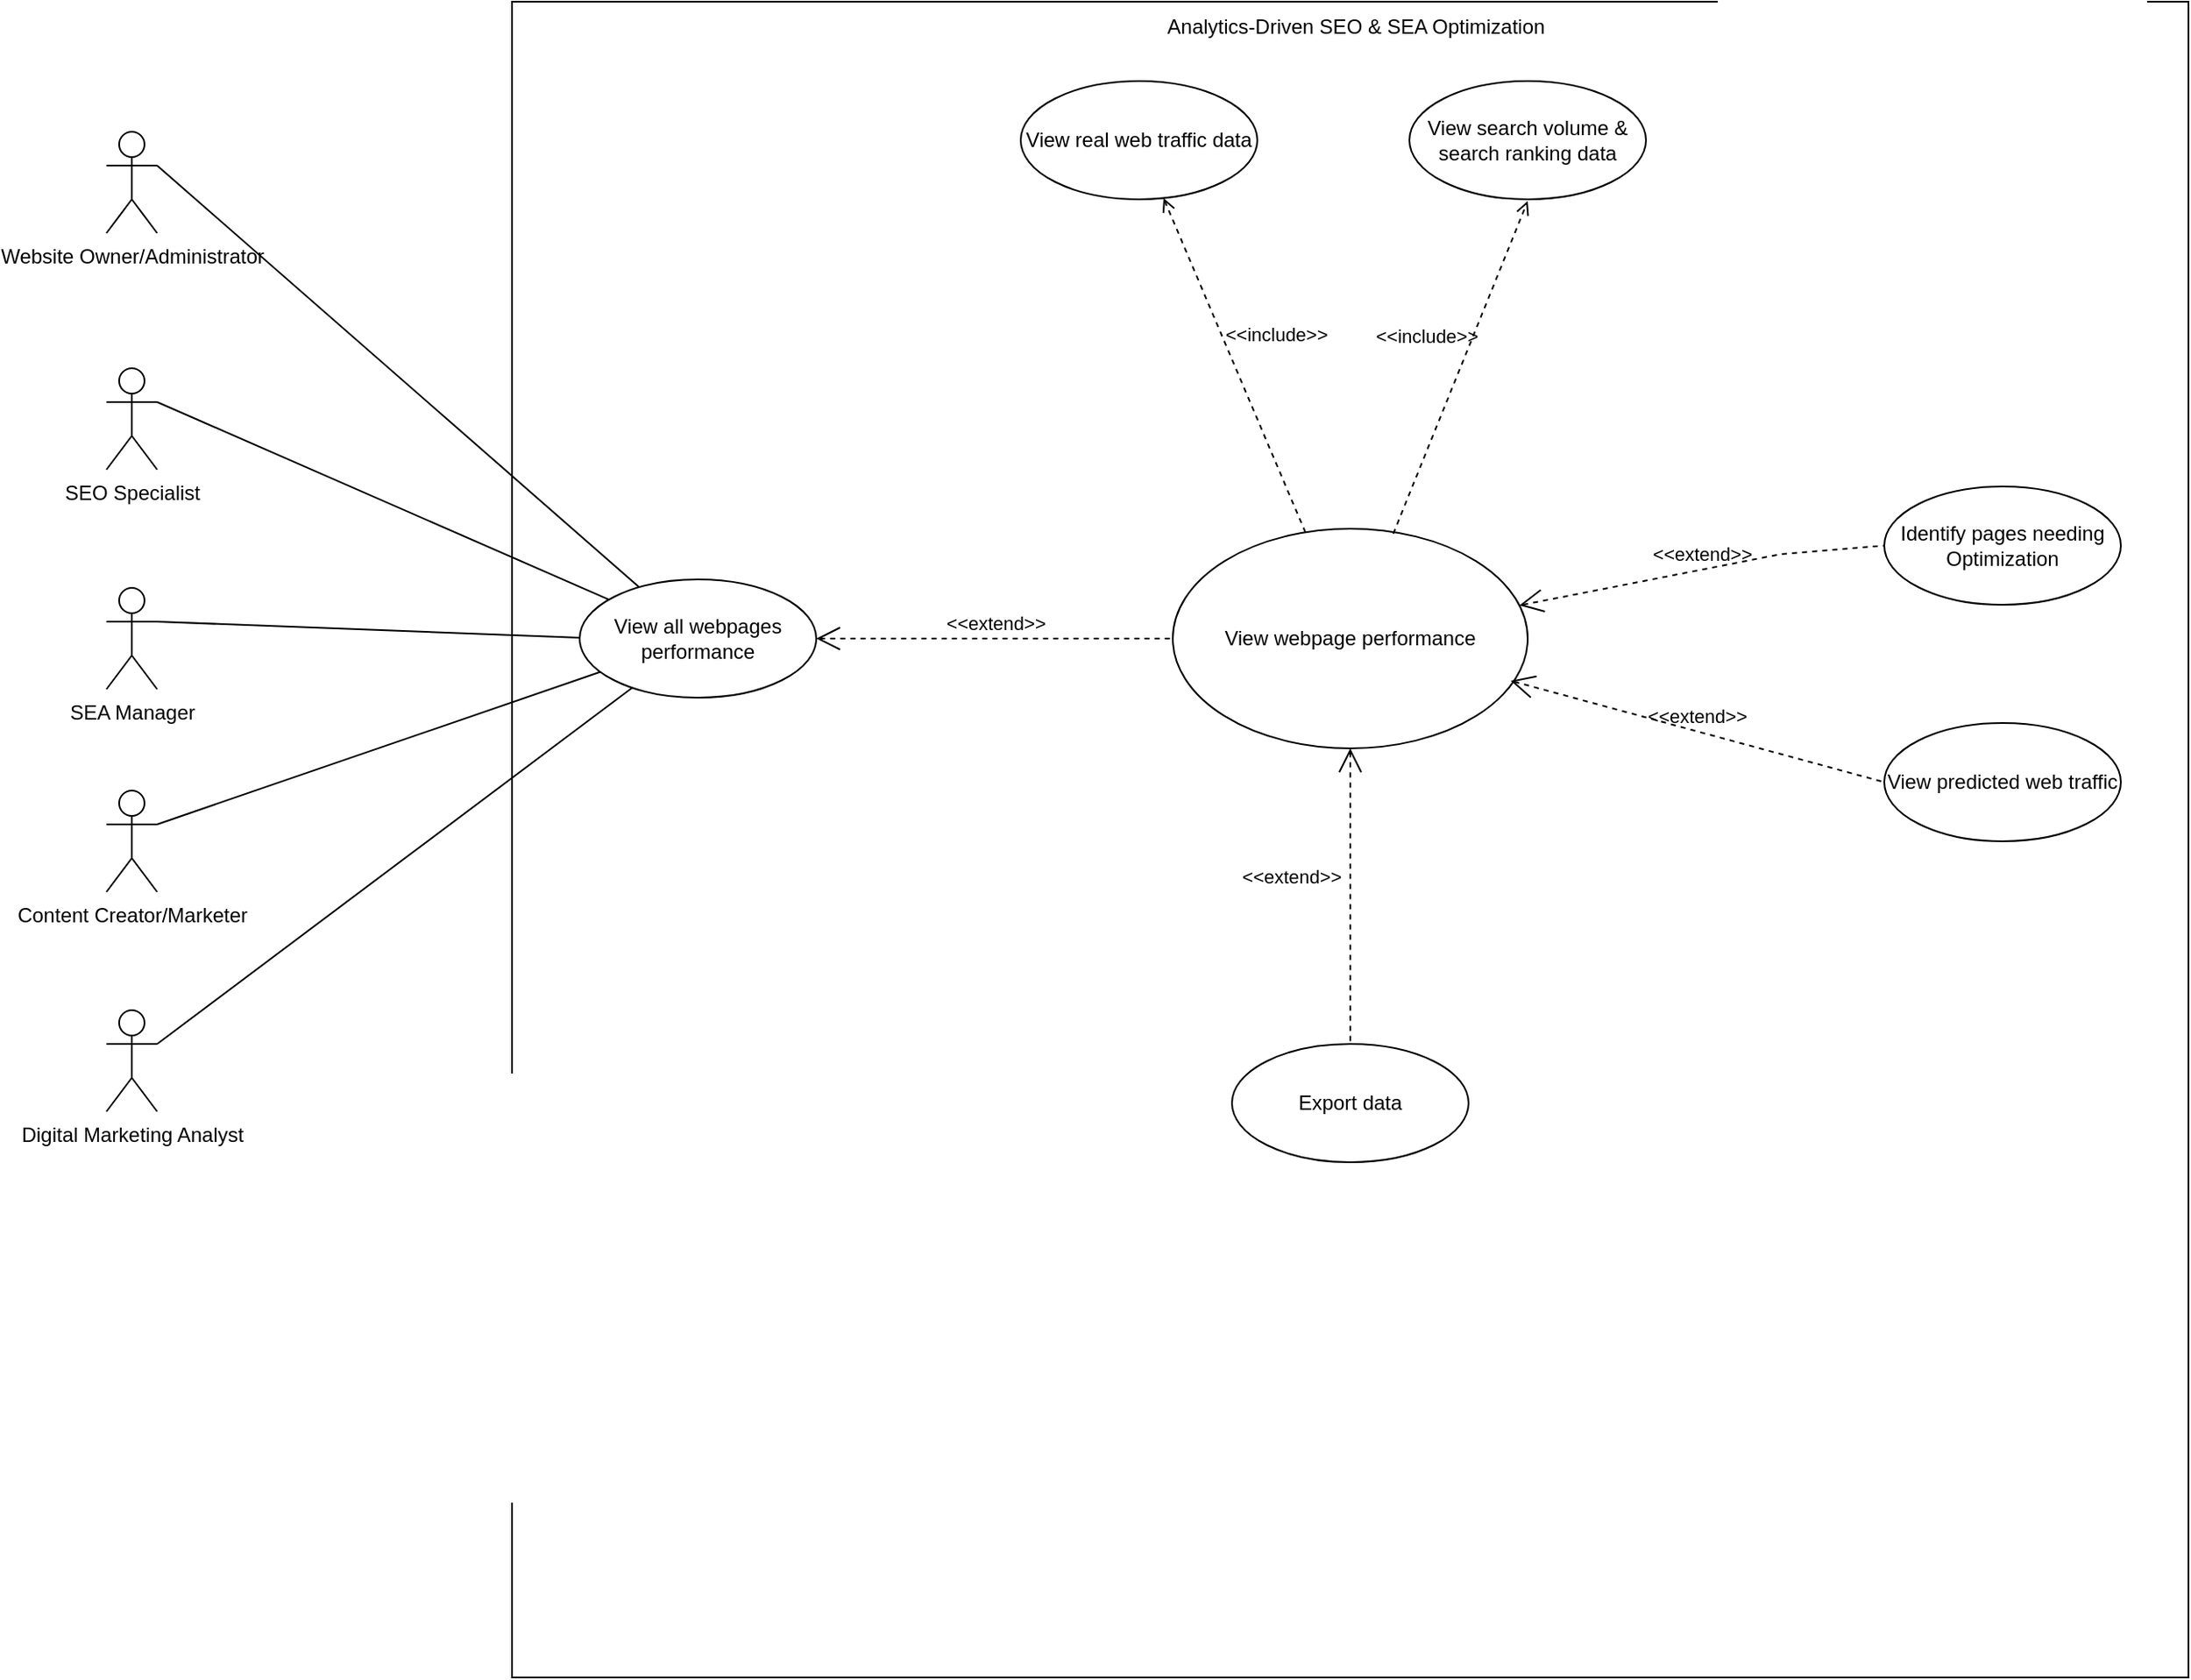 <mxfile version="24.0.4" type="device">
  <diagram name="Page-1" id="lv2rsMFJnrSux_ri7Pkg">
    <mxGraphModel dx="1674" dy="844" grid="1" gridSize="10" guides="1" tooltips="1" connect="1" arrows="1" fold="1" page="1" pageScale="1" pageWidth="827" pageHeight="1169" math="0" shadow="0">
      <root>
        <mxCell id="0" />
        <mxCell id="1" parent="0" />
        <mxCell id="sadCyE2UtUd-jNvtVL2--14" value="" style="whiteSpace=wrap;html=1;aspect=fixed;" vertex="1" parent="1">
          <mxGeometry x="380" y="38" width="992" height="992" as="geometry" />
        </mxCell>
        <mxCell id="sadCyE2UtUd-jNvtVL2--1" value="Website Owner/Administrator" style="shape=umlActor;verticalLabelPosition=bottom;verticalAlign=top;html=1;outlineConnect=0;" vertex="1" parent="1">
          <mxGeometry x="140" y="115" width="30" height="60" as="geometry" />
        </mxCell>
        <mxCell id="sadCyE2UtUd-jNvtVL2--2" value="SEO Specialist" style="shape=umlActor;verticalLabelPosition=bottom;verticalAlign=top;html=1;outlineConnect=0;" vertex="1" parent="1">
          <mxGeometry x="140" y="255" width="30" height="60" as="geometry" />
        </mxCell>
        <mxCell id="sadCyE2UtUd-jNvtVL2--6" value="SEA Manager" style="shape=umlActor;verticalLabelPosition=bottom;verticalAlign=top;html=1;outlineConnect=0;" vertex="1" parent="1">
          <mxGeometry x="140" y="385" width="30" height="60" as="geometry" />
        </mxCell>
        <mxCell id="sadCyE2UtUd-jNvtVL2--7" value="Content Creator/Marketer" style="shape=umlActor;verticalLabelPosition=bottom;verticalAlign=top;html=1;outlineConnect=0;" vertex="1" parent="1">
          <mxGeometry x="140" y="505" width="30" height="60" as="geometry" />
        </mxCell>
        <mxCell id="sadCyE2UtUd-jNvtVL2--8" value="Digital Marketing Analyst" style="shape=umlActor;verticalLabelPosition=bottom;verticalAlign=top;html=1;outlineConnect=0;" vertex="1" parent="1">
          <mxGeometry x="140" y="635" width="30" height="60" as="geometry" />
        </mxCell>
        <mxCell id="sadCyE2UtUd-jNvtVL2--19" value="View webpage performance" style="ellipse;whiteSpace=wrap;html=1;" vertex="1" parent="1">
          <mxGeometry x="771" y="350" width="210" height="130" as="geometry" />
        </mxCell>
        <mxCell id="sadCyE2UtUd-jNvtVL2--20" value="Identify pages needing Optimization" style="ellipse;whiteSpace=wrap;html=1;" vertex="1" parent="1">
          <mxGeometry x="1192" y="325" width="140" height="70" as="geometry" />
        </mxCell>
        <mxCell id="sadCyE2UtUd-jNvtVL2--23" value="View predicted web traffic" style="ellipse;whiteSpace=wrap;html=1;" vertex="1" parent="1">
          <mxGeometry x="1192" y="465" width="140" height="70" as="geometry" />
        </mxCell>
        <mxCell id="sadCyE2UtUd-jNvtVL2--24" value="Export data" style="ellipse;whiteSpace=wrap;html=1;" vertex="1" parent="1">
          <mxGeometry x="806" y="655" width="140" height="70" as="geometry" />
        </mxCell>
        <mxCell id="sadCyE2UtUd-jNvtVL2--26" value="View real web traffic data" style="ellipse;whiteSpace=wrap;html=1;" vertex="1" parent="1">
          <mxGeometry x="681" y="85" width="140" height="70" as="geometry" />
        </mxCell>
        <mxCell id="sadCyE2UtUd-jNvtVL2--28" value="&amp;lt;&amp;lt;extend&amp;gt;&amp;gt;" style="edgeStyle=none;html=1;startArrow=open;endArrow=none;startSize=12;verticalAlign=bottom;dashed=1;labelBackgroundColor=none;rounded=0;entryX=0;entryY=0.5;entryDx=0;entryDy=0;" edge="1" parent="1" source="sadCyE2UtUd-jNvtVL2--19" target="sadCyE2UtUd-jNvtVL2--20">
          <mxGeometry width="160" relative="1" as="geometry">
            <mxPoint x="691" y="-7" as="sourcePoint" />
            <mxPoint x="531" y="-7" as="targetPoint" />
            <Array as="points">
              <mxPoint x="1131" y="365" />
            </Array>
          </mxGeometry>
        </mxCell>
        <mxCell id="sadCyE2UtUd-jNvtVL2--29" value="&amp;lt;&amp;lt;include&amp;gt;&amp;gt;" style="edgeStyle=none;html=1;endArrow=open;verticalAlign=bottom;dashed=1;labelBackgroundColor=none;rounded=0;" edge="1" parent="1" source="sadCyE2UtUd-jNvtVL2--19" target="sadCyE2UtUd-jNvtVL2--26">
          <mxGeometry x="-0.014" y="-26" width="160" relative="1" as="geometry">
            <mxPoint x="701" y="3" as="sourcePoint" />
            <mxPoint x="861" y="3" as="targetPoint" />
            <mxPoint as="offset" />
          </mxGeometry>
        </mxCell>
        <mxCell id="sadCyE2UtUd-jNvtVL2--30" value="View search volume &amp;amp; search ranking data" style="ellipse;whiteSpace=wrap;html=1;" vertex="1" parent="1">
          <mxGeometry x="911" y="85" width="140" height="70" as="geometry" />
        </mxCell>
        <mxCell id="sadCyE2UtUd-jNvtVL2--31" value="&amp;lt;&amp;lt;include&amp;gt;&amp;gt;" style="edgeStyle=none;html=1;endArrow=open;verticalAlign=bottom;dashed=1;labelBackgroundColor=none;rounded=0;entryX=0.5;entryY=1;entryDx=0;entryDy=0;" edge="1" parent="1">
          <mxGeometry x="0.011" y="22" width="160" relative="1" as="geometry">
            <mxPoint x="901.466" y="352.941" as="sourcePoint" />
            <mxPoint x="981" y="156" as="targetPoint" />
            <mxPoint as="offset" />
          </mxGeometry>
        </mxCell>
        <mxCell id="sadCyE2UtUd-jNvtVL2--32" value="&amp;lt;&amp;lt;extend&amp;gt;&amp;gt;" style="edgeStyle=none;html=1;startArrow=open;endArrow=none;startSize=12;verticalAlign=bottom;dashed=1;labelBackgroundColor=none;rounded=0;exitX=0.5;exitY=1;exitDx=0;exitDy=0;" edge="1" parent="1" source="sadCyE2UtUd-jNvtVL2--19" target="sadCyE2UtUd-jNvtVL2--24">
          <mxGeometry x="-0.029" y="-35" width="160" relative="1" as="geometry">
            <mxPoint x="631" y="353" as="sourcePoint" />
            <mxPoint x="471" y="353" as="targetPoint" />
            <Array as="points" />
            <mxPoint as="offset" />
          </mxGeometry>
        </mxCell>
        <mxCell id="sadCyE2UtUd-jNvtVL2--33" value="&amp;lt;&amp;lt;extend&amp;gt;&amp;gt;" style="edgeStyle=none;html=1;startArrow=open;endArrow=none;startSize=12;verticalAlign=bottom;dashed=1;labelBackgroundColor=none;rounded=0;entryX=0;entryY=0.5;entryDx=0;entryDy=0;exitX=0.952;exitY=0.692;exitDx=0;exitDy=0;exitPerimeter=0;" edge="1" parent="1" source="sadCyE2UtUd-jNvtVL2--19" target="sadCyE2UtUd-jNvtVL2--23">
          <mxGeometry width="160" relative="1" as="geometry">
            <mxPoint x="951" y="460" as="sourcePoint" />
            <mxPoint x="521" y="463" as="targetPoint" />
            <Array as="points" />
          </mxGeometry>
        </mxCell>
        <mxCell id="sadCyE2UtUd-jNvtVL2--34" value="View all webpages performance" style="ellipse;whiteSpace=wrap;html=1;" vertex="1" parent="1">
          <mxGeometry x="420" y="380" width="140" height="70" as="geometry" />
        </mxCell>
        <mxCell id="sadCyE2UtUd-jNvtVL2--35" value="&amp;lt;&amp;lt;extend&amp;gt;&amp;gt;" style="edgeStyle=none;html=1;startArrow=open;endArrow=none;startSize=12;verticalAlign=bottom;dashed=1;labelBackgroundColor=none;rounded=0;exitX=1;exitY=0.5;exitDx=0;exitDy=0;" edge="1" parent="1" source="sadCyE2UtUd-jNvtVL2--34" target="sadCyE2UtUd-jNvtVL2--19">
          <mxGeometry width="160" relative="1" as="geometry">
            <mxPoint x="474" y="457.87" as="sourcePoint" />
            <mxPoint x="414" y="410.005" as="targetPoint" />
          </mxGeometry>
        </mxCell>
        <mxCell id="sadCyE2UtUd-jNvtVL2--38" value="" style="edgeStyle=none;html=1;endArrow=none;verticalAlign=bottom;rounded=0;exitX=1;exitY=0.333;exitDx=0;exitDy=0;exitPerimeter=0;" edge="1" parent="1" source="sadCyE2UtUd-jNvtVL2--2" target="sadCyE2UtUd-jNvtVL2--34">
          <mxGeometry width="160" relative="1" as="geometry">
            <mxPoint x="180" y="315" as="sourcePoint" />
            <mxPoint x="340" y="315" as="targetPoint" />
          </mxGeometry>
        </mxCell>
        <mxCell id="sadCyE2UtUd-jNvtVL2--39" value="" style="edgeStyle=none;html=1;endArrow=none;verticalAlign=bottom;rounded=0;exitX=1;exitY=0.333;exitDx=0;exitDy=0;exitPerimeter=0;" edge="1" parent="1" source="sadCyE2UtUd-jNvtVL2--1" target="sadCyE2UtUd-jNvtVL2--34">
          <mxGeometry width="160" relative="1" as="geometry">
            <mxPoint x="190" y="165" as="sourcePoint" />
            <mxPoint x="440" y="225" as="targetPoint" />
          </mxGeometry>
        </mxCell>
        <mxCell id="sadCyE2UtUd-jNvtVL2--40" value="" style="edgeStyle=none;html=1;endArrow=none;verticalAlign=bottom;rounded=0;exitX=1;exitY=0.333;exitDx=0;exitDy=0;exitPerimeter=0;" edge="1" parent="1" source="sadCyE2UtUd-jNvtVL2--6">
          <mxGeometry width="160" relative="1" as="geometry">
            <mxPoint x="260" y="414.5" as="sourcePoint" />
            <mxPoint x="420" y="414.5" as="targetPoint" />
          </mxGeometry>
        </mxCell>
        <mxCell id="sadCyE2UtUd-jNvtVL2--41" value="" style="edgeStyle=none;html=1;endArrow=none;verticalAlign=bottom;rounded=0;exitX=1;exitY=0.333;exitDx=0;exitDy=0;exitPerimeter=0;" edge="1" parent="1" source="sadCyE2UtUd-jNvtVL2--7" target="sadCyE2UtUd-jNvtVL2--34">
          <mxGeometry width="160" relative="1" as="geometry">
            <mxPoint x="180" y="545.5" as="sourcePoint" />
            <mxPoint x="430" y="545" as="targetPoint" />
          </mxGeometry>
        </mxCell>
        <mxCell id="sadCyE2UtUd-jNvtVL2--42" value="" style="edgeStyle=none;html=1;endArrow=none;verticalAlign=bottom;rounded=0;exitX=1;exitY=0.333;exitDx=0;exitDy=0;exitPerimeter=0;" edge="1" parent="1" source="sadCyE2UtUd-jNvtVL2--8" target="sadCyE2UtUd-jNvtVL2--34">
          <mxGeometry width="160" relative="1" as="geometry">
            <mxPoint x="190" y="665" as="sourcePoint" />
            <mxPoint x="440" y="664.5" as="targetPoint" />
          </mxGeometry>
        </mxCell>
        <mxCell id="sadCyE2UtUd-jNvtVL2--44" value="Analytics-Driven SEO &amp;amp; SEA Optimization" style="text;html=1;align=center;verticalAlign=middle;whiteSpace=wrap;rounded=0;" vertex="1" parent="1">
          <mxGeometry x="742.5" y="38" width="273" height="30" as="geometry" />
        </mxCell>
      </root>
    </mxGraphModel>
  </diagram>
</mxfile>
